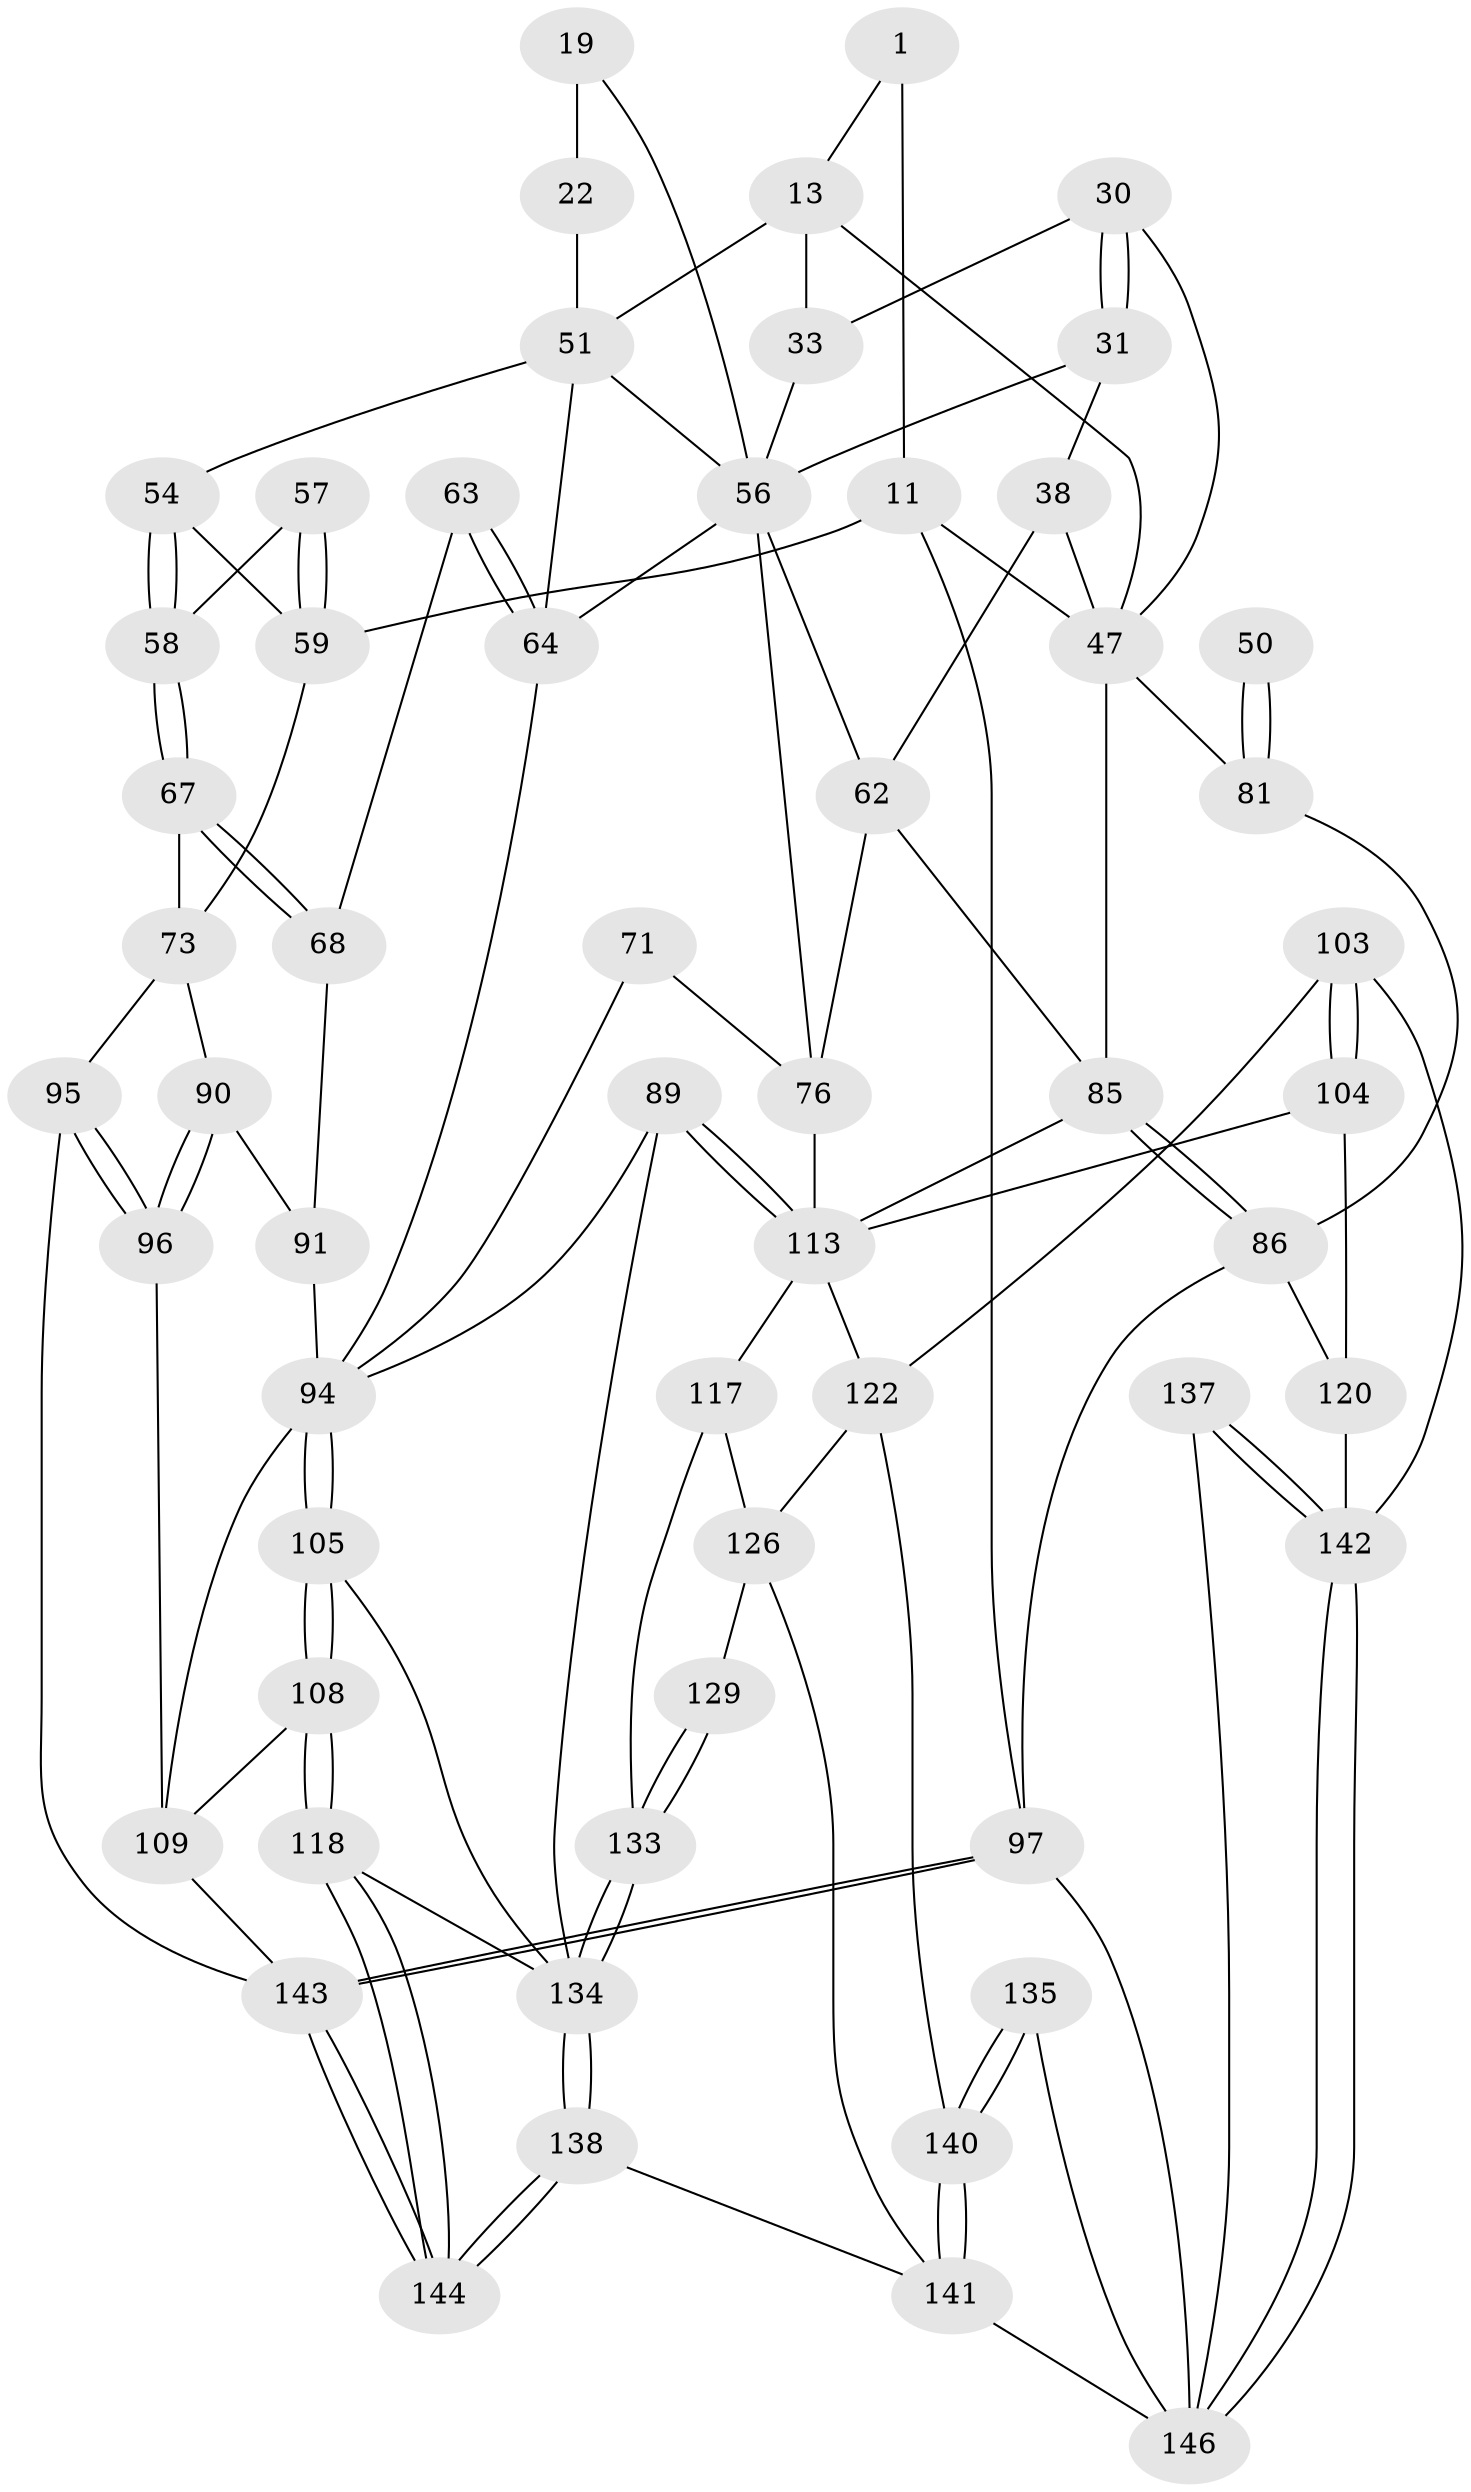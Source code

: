 // original degree distribution, {3: 0.0273972602739726, 4: 0.2054794520547945, 5: 0.547945205479452, 6: 0.2191780821917808}
// Generated by graph-tools (version 1.1) at 2025/05/03/04/25 22:05:31]
// undirected, 58 vertices, 125 edges
graph export_dot {
graph [start="1"]
  node [color=gray90,style=filled];
  1 [pos="+0.8102370978376143+0"];
  11 [pos="+0+0",super="+7"];
  13 [pos="+0.5157704070301897+0",super="+2+3"];
  19 [pos="+0.5927153635070135+0.19121946998904787"];
  22 [pos="+0.6911848009653999+0.16413689178192295",super="+18"];
  30 [pos="+0.40955116690887744+0.13440591044941785",super="+15"];
  31 [pos="+0.36568185662104835+0.19377916740728404"];
  33 [pos="+0.42221871836633396+0.14528908401342872",super="+21+14"];
  38 [pos="+0.2606913193445453+0.3173837731633476",super="+32"];
  47 [pos="+0.14717664544671172+0.43902322905257135",super="+40+29"];
  50 [pos="+0+0.20316878868704935"];
  51 [pos="+0.8120939292211976+0.36475401975756094",super="+25+42+6"];
  54 [pos="+0.8493119549755758+0.37551407559863237",super="+37+24"];
  56 [pos="+0.5650153418840924+0.32571454957941454",super="+44+35+43"];
  57 [pos="+0.9656160347808688+0.2732060651828063"];
  58 [pos="+0.8808060038428819+0.389371661387846"];
  59 [pos="+1+0.32934578387402186",super="+36"];
  62 [pos="+0.40219692736840795+0.4198216307591642",super="+41"];
  63 [pos="+0.764860551489909+0.3975133285839172"];
  64 [pos="+0.7110934727441699+0.46789408462473026",super="+55+53+52"];
  67 [pos="+0.896053159515956+0.42520657263268535"];
  68 [pos="+0.8419141442745385+0.47258201965311525"];
  71 [pos="+0.6141347754768667+0.47821173557254104"];
  73 [pos="+0.9097697371633776+0.4335102706070726",super="+72"];
  76 [pos="+0.5086815857413646+0.5397300854437337",super="+61+60"];
  81 [pos="+0+0.41862167841103837",super="+48+49"];
  85 [pos="+0.11020216014663928+0.582721832507163",super="+66"];
  86 [pos="+0+0.6725279858374765",super="+83"];
  89 [pos="+0.49820255885530085+0.658181153662103",super="+88"];
  90 [pos="+0.9106052567683864+0.56667091023149",super="+74"];
  91 [pos="+0.7789056803117154+0.578860771256304",super="+80"];
  94 [pos="+0.7415668908195977+0.6908403994347334",super="+87+93+70+69+92"];
  95 [pos="+1+0.6125465735164216"];
  96 [pos="+0.9690942757883064+0.6338083294052979"];
  97 [pos="+1+1",super="+84"];
  103 [pos="+0.2997323654809373+0.8020864000202116"];
  104 [pos="+0.1967333747810205+0.7341309507256616"];
  105 [pos="+0.6989040336406274+0.7127904358553057"];
  108 [pos="+0.7811215178117414+0.83601065335157"];
  109 [pos="+0.882760488465038+0.8258576528600383",super="+99+107"];
  113 [pos="+0.49078041540053574+0.6980217674960952",super="+101+77"];
  117 [pos="+0.49057574239297325+0.7053550146202449"];
  118 [pos="+0.748415322378113+0.862404116205633"];
  120 [pos="+0.025295129139689808+0.849559161563997",super="+111+110"];
  122 [pos="+0.4397175772220514+0.7802423668034246",super="+121+102"];
  126 [pos="+0.4785801821391301+0.8436409039272412",super="+123"];
  129 [pos="+0.5543768727922577+0.8557635531146486"];
  133 [pos="+0.5844762164919605+0.9278316323601715",super="+115+116"];
  134 [pos="+0.5810835033133755+0.9929007240886396",super="+119+114"];
  135 [pos="+0.34766555494228046+0.8676938054920922"];
  137 [pos="+0.23702594427687365+0.8969105362033868"];
  138 [pos="+0.5609971344605655+1"];
  140 [pos="+0.3563430857782083+0.8753164329048777",super="+128+124"];
  141 [pos="+0.45574373523582357+1",super="+139+127"];
  142 [pos="+0.11770465737955832+1",super="+131+130+132"];
  143 [pos="+0.7550062972128094+1",super="+112"];
  144 [pos="+0.7215060889312988+1"];
  146 [pos="+0.07226631830660893+1",super="+145"];
  1 -- 11;
  1 -- 13;
  11 -- 97 [weight=2];
  11 -- 59;
  11 -- 47 [weight=2];
  13 -- 33 [weight=2];
  13 -- 51;
  13 -- 47;
  19 -- 22 [weight=2];
  19 -- 56;
  22 -- 51 [weight=2];
  30 -- 31;
  30 -- 31;
  30 -- 33 [weight=2];
  30 -- 47;
  31 -- 56;
  31 -- 38;
  33 -- 56 [weight=2];
  38 -- 47 [weight=2];
  38 -- 62;
  47 -- 81 [weight=2];
  47 -- 85;
  50 -- 81 [weight=3];
  50 -- 81;
  51 -- 54 [weight=3];
  51 -- 64 [weight=2];
  51 -- 56;
  54 -- 58;
  54 -- 58;
  54 -- 59 [weight=2];
  56 -- 64;
  56 -- 76;
  56 -- 62;
  57 -- 58;
  57 -- 59 [weight=2];
  57 -- 59;
  58 -- 67;
  58 -- 67;
  59 -- 73;
  62 -- 76;
  62 -- 85;
  63 -- 64 [weight=2];
  63 -- 64;
  63 -- 68;
  64 -- 94;
  67 -- 68;
  67 -- 68;
  67 -- 73;
  68 -- 91;
  71 -- 76 [weight=2];
  71 -- 94;
  73 -- 95;
  73 -- 90;
  76 -- 113;
  81 -- 86;
  85 -- 86;
  85 -- 86;
  85 -- 113 [weight=2];
  86 -- 120 [weight=2];
  86 -- 97;
  89 -- 113 [weight=2];
  89 -- 113;
  89 -- 94;
  89 -- 134;
  90 -- 91 [weight=2];
  90 -- 96;
  90 -- 96;
  91 -- 94 [weight=2];
  94 -- 105;
  94 -- 105;
  94 -- 109 [weight=2];
  95 -- 96;
  95 -- 96;
  95 -- 143;
  96 -- 109;
  97 -- 143 [weight=2];
  97 -- 143;
  97 -- 146;
  103 -- 104;
  103 -- 104;
  103 -- 122;
  103 -- 142;
  104 -- 113;
  104 -- 120;
  105 -- 108;
  105 -- 108;
  105 -- 134;
  108 -- 118;
  108 -- 118;
  108 -- 109;
  109 -- 143;
  113 -- 117;
  113 -- 122;
  117 -- 133;
  117 -- 126;
  118 -- 144;
  118 -- 144;
  118 -- 134;
  120 -- 142 [weight=2];
  122 -- 140;
  122 -- 126;
  126 -- 129;
  126 -- 141;
  129 -- 133 [weight=2];
  129 -- 133;
  133 -- 134 [weight=2];
  133 -- 134;
  134 -- 138;
  134 -- 138;
  135 -- 140 [weight=2];
  135 -- 140;
  135 -- 146;
  137 -- 142 [weight=2];
  137 -- 142;
  137 -- 146;
  138 -- 144;
  138 -- 144;
  138 -- 141;
  140 -- 141 [weight=2];
  140 -- 141;
  141 -- 146;
  142 -- 146;
  142 -- 146;
  143 -- 144;
  143 -- 144;
}
